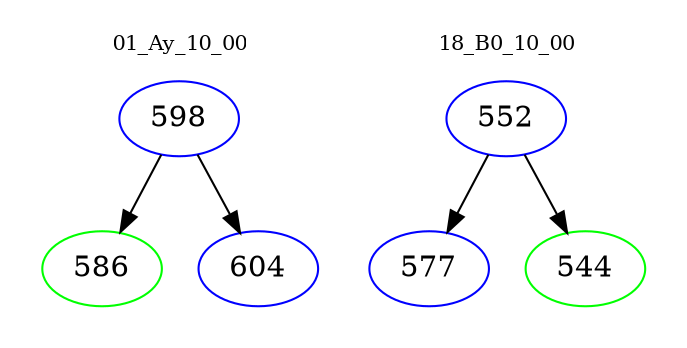 digraph{
subgraph cluster_0 {
color = white
label = "01_Ay_10_00";
fontsize=10;
T0_598 [label="598", color="blue"]
T0_598 -> T0_586 [color="black"]
T0_586 [label="586", color="green"]
T0_598 -> T0_604 [color="black"]
T0_604 [label="604", color="blue"]
}
subgraph cluster_1 {
color = white
label = "18_B0_10_00";
fontsize=10;
T1_552 [label="552", color="blue"]
T1_552 -> T1_577 [color="black"]
T1_577 [label="577", color="blue"]
T1_552 -> T1_544 [color="black"]
T1_544 [label="544", color="green"]
}
}
